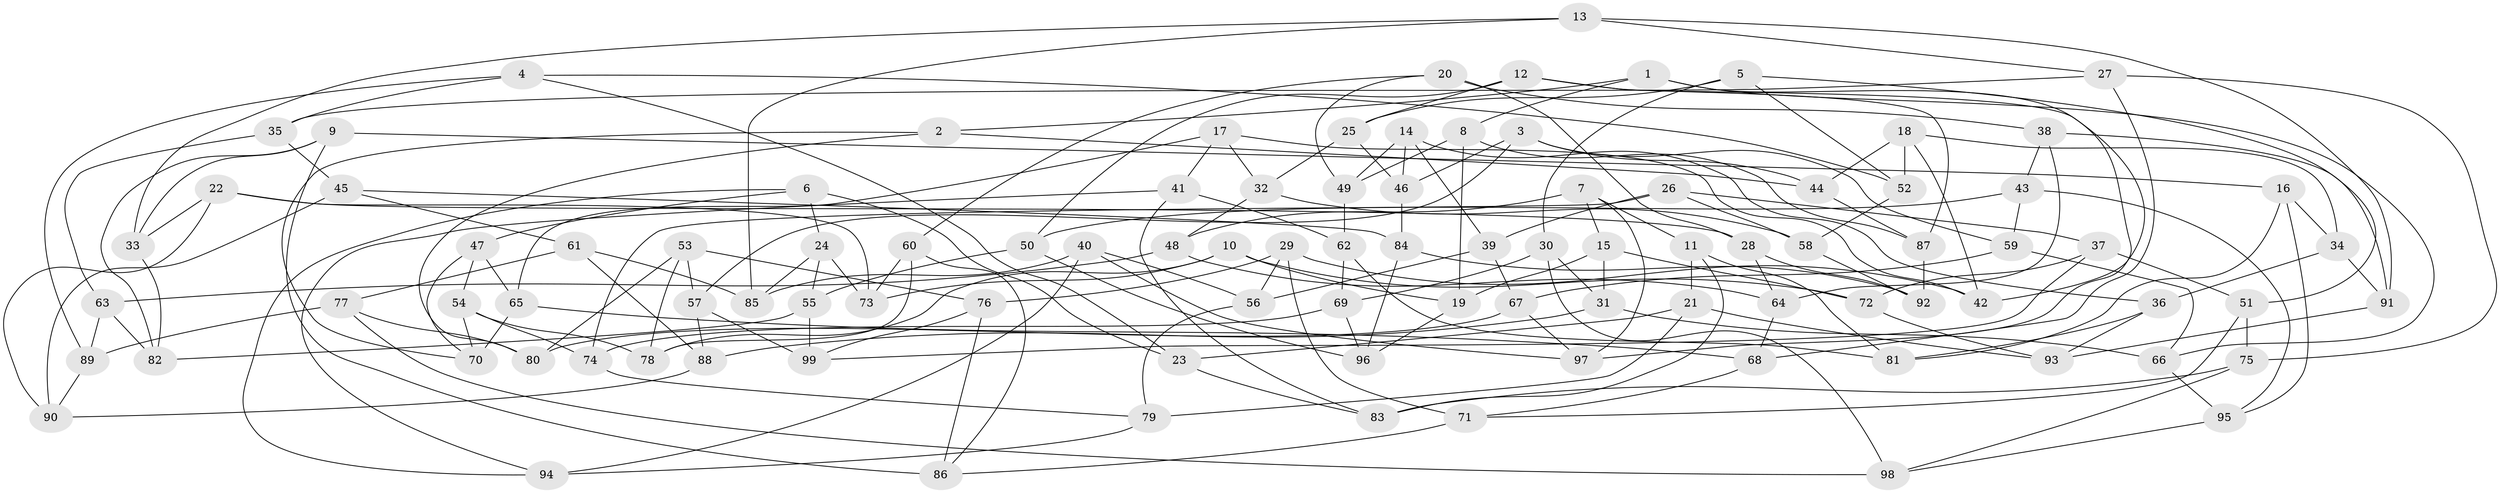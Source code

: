 // Generated by graph-tools (version 1.1) at 2025/37/03/09/25 02:37:53]
// undirected, 99 vertices, 198 edges
graph export_dot {
graph [start="1"]
  node [color=gray90,style=filled];
  1;
  2;
  3;
  4;
  5;
  6;
  7;
  8;
  9;
  10;
  11;
  12;
  13;
  14;
  15;
  16;
  17;
  18;
  19;
  20;
  21;
  22;
  23;
  24;
  25;
  26;
  27;
  28;
  29;
  30;
  31;
  32;
  33;
  34;
  35;
  36;
  37;
  38;
  39;
  40;
  41;
  42;
  43;
  44;
  45;
  46;
  47;
  48;
  49;
  50;
  51;
  52;
  53;
  54;
  55;
  56;
  57;
  58;
  59;
  60;
  61;
  62;
  63;
  64;
  65;
  66;
  67;
  68;
  69;
  70;
  71;
  72;
  73;
  74;
  75;
  76;
  77;
  78;
  79;
  80;
  81;
  82;
  83;
  84;
  85;
  86;
  87;
  88;
  89;
  90;
  91;
  92;
  93;
  94;
  95;
  96;
  97;
  98;
  99;
  1 -- 42;
  1 -- 66;
  1 -- 8;
  1 -- 2;
  2 -- 44;
  2 -- 70;
  2 -- 80;
  3 -- 57;
  3 -- 44;
  3 -- 59;
  3 -- 46;
  4 -- 52;
  4 -- 89;
  4 -- 35;
  4 -- 23;
  5 -- 25;
  5 -- 52;
  5 -- 30;
  5 -- 51;
  6 -- 23;
  6 -- 24;
  6 -- 94;
  6 -- 47;
  7 -- 48;
  7 -- 15;
  7 -- 11;
  7 -- 97;
  8 -- 19;
  8 -- 87;
  8 -- 49;
  9 -- 86;
  9 -- 16;
  9 -- 82;
  9 -- 33;
  10 -- 72;
  10 -- 73;
  10 -- 78;
  10 -- 19;
  11 -- 21;
  11 -- 83;
  11 -- 81;
  12 -- 87;
  12 -- 50;
  12 -- 25;
  12 -- 97;
  13 -- 27;
  13 -- 85;
  13 -- 91;
  13 -- 33;
  14 -- 46;
  14 -- 39;
  14 -- 49;
  14 -- 36;
  15 -- 72;
  15 -- 19;
  15 -- 31;
  16 -- 81;
  16 -- 95;
  16 -- 34;
  17 -- 65;
  17 -- 32;
  17 -- 42;
  17 -- 41;
  18 -- 52;
  18 -- 44;
  18 -- 42;
  18 -- 34;
  19 -- 96;
  20 -- 49;
  20 -- 28;
  20 -- 38;
  20 -- 60;
  21 -- 23;
  21 -- 79;
  21 -- 93;
  22 -- 33;
  22 -- 73;
  22 -- 28;
  22 -- 90;
  23 -- 83;
  24 -- 85;
  24 -- 73;
  24 -- 55;
  25 -- 32;
  25 -- 46;
  26 -- 58;
  26 -- 37;
  26 -- 39;
  26 -- 74;
  27 -- 35;
  27 -- 75;
  27 -- 68;
  28 -- 92;
  28 -- 64;
  29 -- 76;
  29 -- 56;
  29 -- 42;
  29 -- 71;
  30 -- 98;
  30 -- 31;
  30 -- 69;
  31 -- 88;
  31 -- 66;
  32 -- 48;
  32 -- 58;
  33 -- 82;
  34 -- 36;
  34 -- 91;
  35 -- 45;
  35 -- 63;
  36 -- 93;
  36 -- 81;
  37 -- 51;
  37 -- 99;
  37 -- 72;
  38 -- 43;
  38 -- 91;
  38 -- 64;
  39 -- 56;
  39 -- 67;
  40 -- 85;
  40 -- 56;
  40 -- 94;
  40 -- 97;
  41 -- 62;
  41 -- 94;
  41 -- 83;
  43 -- 59;
  43 -- 95;
  43 -- 50;
  44 -- 87;
  45 -- 90;
  45 -- 61;
  45 -- 84;
  46 -- 84;
  47 -- 65;
  47 -- 70;
  47 -- 54;
  48 -- 64;
  48 -- 63;
  49 -- 62;
  50 -- 55;
  50 -- 96;
  51 -- 75;
  51 -- 71;
  52 -- 58;
  53 -- 80;
  53 -- 76;
  53 -- 78;
  53 -- 57;
  54 -- 70;
  54 -- 74;
  54 -- 78;
  55 -- 82;
  55 -- 99;
  56 -- 79;
  57 -- 99;
  57 -- 88;
  58 -- 92;
  59 -- 67;
  59 -- 66;
  60 -- 86;
  60 -- 78;
  60 -- 73;
  61 -- 85;
  61 -- 88;
  61 -- 77;
  62 -- 81;
  62 -- 69;
  63 -- 89;
  63 -- 82;
  64 -- 68;
  65 -- 68;
  65 -- 70;
  66 -- 95;
  67 -- 80;
  67 -- 97;
  68 -- 71;
  69 -- 96;
  69 -- 74;
  71 -- 86;
  72 -- 93;
  74 -- 79;
  75 -- 83;
  75 -- 98;
  76 -- 86;
  76 -- 99;
  77 -- 98;
  77 -- 80;
  77 -- 89;
  79 -- 94;
  84 -- 92;
  84 -- 96;
  87 -- 92;
  88 -- 90;
  89 -- 90;
  91 -- 93;
  95 -- 98;
}
